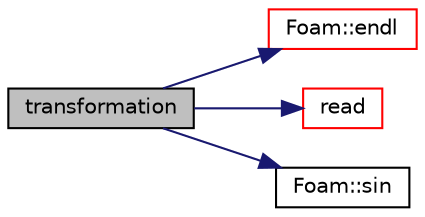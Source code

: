 digraph "transformation"
{
  bgcolor="transparent";
  edge [fontname="Helvetica",fontsize="10",labelfontname="Helvetica",labelfontsize="10"];
  node [fontname="Helvetica",fontsize="10",shape=record];
  rankdir="LR";
  Node74 [label="transformation",height=0.2,width=0.4,color="black", fillcolor="grey75", style="filled", fontcolor="black"];
  Node74 -> Node75 [color="midnightblue",fontsize="10",style="solid",fontname="Helvetica"];
  Node75 [label="Foam::endl",height=0.2,width=0.4,color="red",URL="$a21851.html#a2db8fe02a0d3909e9351bb4275b23ce4",tooltip="Add newline and flush stream. "];
  Node74 -> Node77 [color="midnightblue",fontsize="10",style="solid",fontname="Helvetica"];
  Node77 [label="read",height=0.2,width=0.4,color="red",URL="$a22133.html#afeed4512a4be2653bc44cb43a1ae0788",tooltip="Update properties from given dictionary. "];
  Node74 -> Node134 [color="midnightblue",fontsize="10",style="solid",fontname="Helvetica"];
  Node134 [label="Foam::sin",height=0.2,width=0.4,color="black",URL="$a21851.html#a4517d680df5510934705011b30dcefa6"];
}
